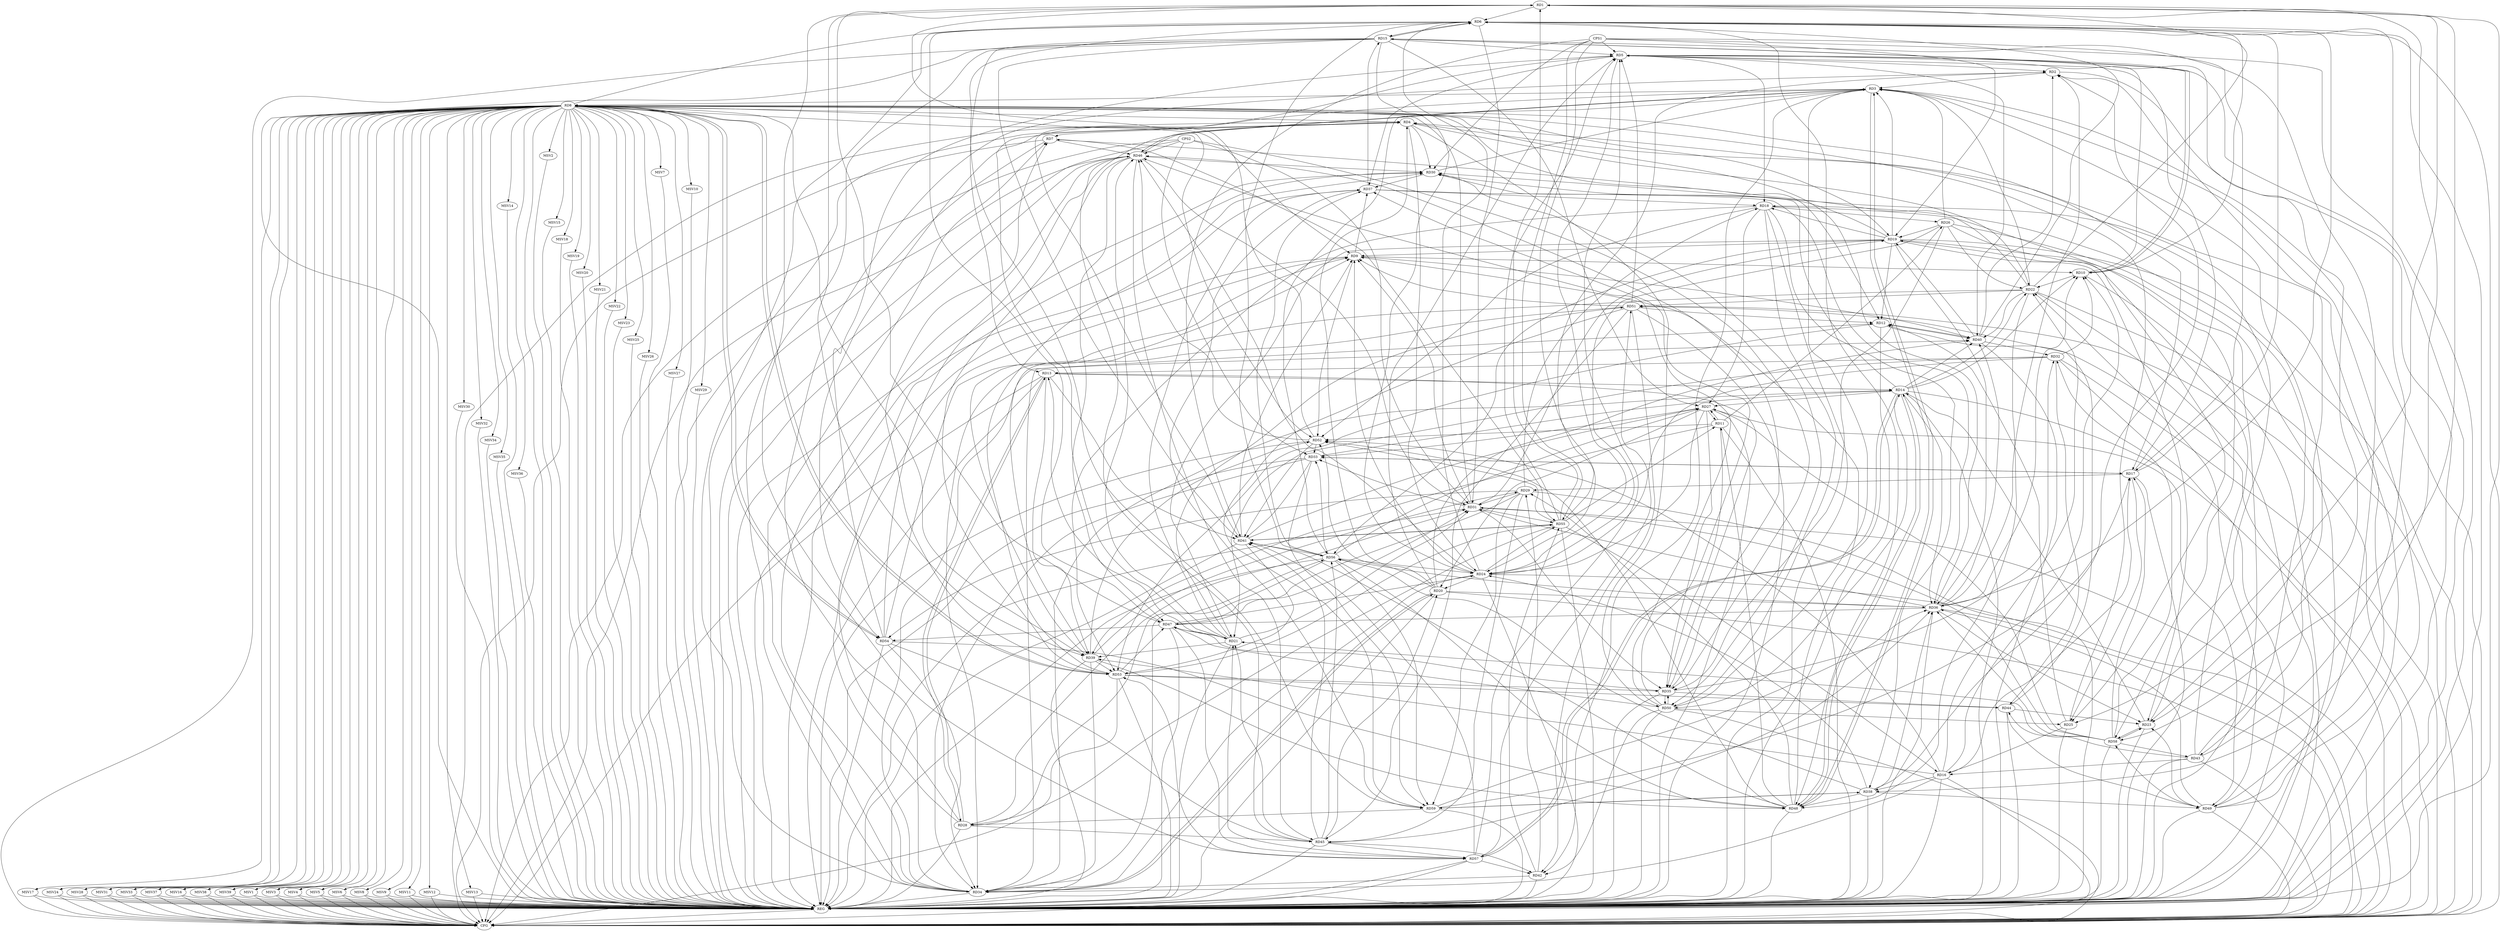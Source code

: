 strict digraph G {
  RD1 [ label="RD1" ];
  RD2 [ label="RD2" ];
  RD3 [ label="RD3" ];
  RD4 [ label="RD4" ];
  RD5 [ label="RD5" ];
  RD6 [ label="RD6" ];
  RD7 [ label="RD7" ];
  RD8 [ label="RD8" ];
  RD9 [ label="RD9" ];
  RD10 [ label="RD10" ];
  RD11 [ label="RD11" ];
  RD12 [ label="RD12" ];
  RD13 [ label="RD13" ];
  RD14 [ label="RD14" ];
  RD15 [ label="RD15" ];
  RD16 [ label="RD16" ];
  RD17 [ label="RD17" ];
  RD18 [ label="RD18" ];
  RD19 [ label="RD19" ];
  RD20 [ label="RD20" ];
  RD21 [ label="RD21" ];
  RD22 [ label="RD22" ];
  RD23 [ label="RD23" ];
  RD24 [ label="RD24" ];
  RD25 [ label="RD25" ];
  RD26 [ label="RD26" ];
  RD27 [ label="RD27" ];
  RD28 [ label="RD28" ];
  RD29 [ label="RD29" ];
  RD30 [ label="RD30" ];
  RD31 [ label="RD31" ];
  RD32 [ label="RD32" ];
  RD33 [ label="RD33" ];
  RD34 [ label="RD34" ];
  RD35 [ label="RD35" ];
  RD36 [ label="RD36" ];
  RD37 [ label="RD37" ];
  RD38 [ label="RD38" ];
  RD39 [ label="RD39" ];
  RD40 [ label="RD40" ];
  RD41 [ label="RD41" ];
  RD42 [ label="RD42" ];
  RD43 [ label="RD43" ];
  RD44 [ label="RD44" ];
  RD45 [ label="RD45" ];
  RD46 [ label="RD46" ];
  RD47 [ label="RD47" ];
  RD48 [ label="RD48" ];
  RD49 [ label="RD49" ];
  RD50 [ label="RD50" ];
  RD51 [ label="RD51" ];
  RD52 [ label="RD52" ];
  RD53 [ label="RD53" ];
  RD54 [ label="RD54" ];
  RD55 [ label="RD55" ];
  RD56 [ label="RD56" ];
  RD57 [ label="RD57" ];
  RD58 [ label="RD58" ];
  RD59 [ label="RD59" ];
  CPS1 [ label="CPS1" ];
  CPS2 [ label="CPS2" ];
  REG [ label="REG" ];
  CFG [ label="CFG" ];
  MSV1 [ label="MSV1" ];
  MSV2 [ label="MSV2" ];
  MSV3 [ label="MSV3" ];
  MSV4 [ label="MSV4" ];
  MSV5 [ label="MSV5" ];
  MSV6 [ label="MSV6" ];
  MSV7 [ label="MSV7" ];
  MSV8 [ label="MSV8" ];
  MSV9 [ label="MSV9" ];
  MSV10 [ label="MSV10" ];
  MSV11 [ label="MSV11" ];
  MSV12 [ label="MSV12" ];
  MSV13 [ label="MSV13" ];
  MSV14 [ label="MSV14" ];
  MSV15 [ label="MSV15" ];
  MSV16 [ label="MSV16" ];
  MSV17 [ label="MSV17" ];
  MSV18 [ label="MSV18" ];
  MSV19 [ label="MSV19" ];
  MSV20 [ label="MSV20" ];
  MSV21 [ label="MSV21" ];
  MSV22 [ label="MSV22" ];
  MSV23 [ label="MSV23" ];
  MSV24 [ label="MSV24" ];
  MSV25 [ label="MSV25" ];
  MSV26 [ label="MSV26" ];
  MSV27 [ label="MSV27" ];
  MSV28 [ label="MSV28" ];
  MSV29 [ label="MSV29" ];
  MSV30 [ label="MSV30" ];
  MSV31 [ label="MSV31" ];
  MSV32 [ label="MSV32" ];
  MSV33 [ label="MSV33" ];
  MSV34 [ label="MSV34" ];
  MSV35 [ label="MSV35" ];
  MSV36 [ label="MSV36" ];
  MSV37 [ label="MSV37" ];
  MSV38 [ label="MSV38" ];
  MSV39 [ label="MSV39" ];
  RD1 -> RD6;
  RD22 -> RD1;
  RD1 -> RD25;
  RD1 -> RD38;
  RD1 -> RD39;
  RD1 -> RD47;
  RD52 -> RD1;
  RD55 -> RD1;
  RD1 -> RD57;
  RD1 -> RD58;
  RD2 -> RD3;
  RD5 -> RD2;
  RD2 -> RD23;
  RD34 -> RD2;
  RD36 -> RD2;
  RD38 -> RD2;
  RD40 -> RD2;
  RD55 -> RD2;
  RD3 -> RD8;
  RD19 -> RD3;
  RD21 -> RD3;
  RD22 -> RD3;
  RD26 -> RD3;
  RD30 -> RD3;
  RD3 -> RD42;
  RD3 -> RD43;
  RD3 -> RD46;
  RD46 -> RD3;
  RD3 -> RD48;
  RD48 -> RD3;
  RD50 -> RD3;
  RD3 -> RD56;
  RD4 -> RD7;
  RD8 -> RD4;
  RD20 -> RD4;
  RD4 -> RD22;
  RD23 -> RD4;
  RD4 -> RD24;
  RD4 -> RD30;
  RD45 -> RD4;
  RD49 -> RD4;
  RD4 -> RD50;
  RD4 -> RD54;
  RD10 -> RD5;
  RD15 -> RD5;
  RD17 -> RD5;
  RD5 -> RD18;
  RD20 -> RD5;
  RD5 -> RD23;
  RD5 -> RD24;
  RD5 -> RD37;
  RD5 -> RD40;
  RD41 -> RD5;
  RD51 -> RD5;
  RD54 -> RD5;
  RD55 -> RD5;
  RD57 -> RD5;
  RD8 -> RD6;
  RD10 -> RD6;
  RD6 -> RD15;
  RD15 -> RD6;
  RD17 -> RD6;
  RD24 -> RD6;
  RD6 -> RD31;
  RD34 -> RD6;
  RD6 -> RD36;
  RD40 -> RD6;
  RD43 -> RD6;
  RD47 -> RD6;
  RD6 -> RD48;
  RD56 -> RD6;
  RD59 -> RD6;
  RD22 -> RD7;
  RD34 -> RD7;
  RD7 -> RD46;
  RD53 -> RD7;
  RD7 -> RD55;
  RD8 -> RD9;
  RD8 -> RD12;
  RD8 -> RD17;
  RD8 -> RD19;
  RD25 -> RD8;
  RD31 -> RD8;
  RD36 -> RD8;
  RD8 -> RD39;
  RD8 -> RD52;
  RD8 -> RD53;
  RD53 -> RD8;
  RD8 -> RD54;
  RD54 -> RD8;
  RD9 -> RD10;
  RD19 -> RD9;
  RD24 -> RD9;
  RD28 -> RD9;
  RD31 -> RD9;
  RD9 -> RD37;
  RD39 -> RD9;
  RD9 -> RD40;
  RD41 -> RD9;
  RD48 -> RD9;
  RD51 -> RD9;
  RD9 -> RD52;
  RD54 -> RD9;
  RD14 -> RD10;
  RD10 -> RD15;
  RD15 -> RD10;
  RD16 -> RD10;
  RD10 -> RD22;
  RD32 -> RD10;
  RD36 -> RD10;
  RD11 -> RD26;
  RD11 -> RD27;
  RD27 -> RD11;
  RD11 -> RD35;
  RD11 -> RD39;
  RD48 -> RD11;
  RD11 -> RD52;
  RD55 -> RD11;
  RD19 -> RD12;
  RD25 -> RD12;
  RD34 -> RD12;
  RD12 -> RD40;
  RD40 -> RD12;
  RD51 -> RD12;
  RD12 -> RD53;
  RD13 -> RD14;
  RD15 -> RD13;
  RD21 -> RD13;
  RD13 -> RD28;
  RD28 -> RD13;
  RD32 -> RD13;
  RD13 -> RD35;
  RD13 -> RD39;
  RD13 -> RD41;
  RD14 -> RD22;
  RD23 -> RD14;
  RD14 -> RD27;
  RD14 -> RD30;
  RD33 -> RD14;
  RD34 -> RD14;
  RD14 -> RD36;
  RD14 -> RD40;
  RD14 -> RD48;
  RD48 -> RD14;
  RD14 -> RD50;
  RD14 -> RD57;
  RD57 -> RD14;
  RD15 -> RD24;
  RD15 -> RD27;
  RD15 -> RD34;
  RD37 -> RD15;
  RD15 -> RD41;
  RD15 -> RD49;
  RD16 -> RD17;
  RD16 -> RD22;
  RD25 -> RD16;
  RD16 -> RD34;
  RD16 -> RD38;
  RD16 -> RD39;
  RD43 -> RD16;
  RD16 -> RD52;
  RD55 -> RD16;
  RD17 -> RD25;
  RD17 -> RD29;
  RD17 -> RD33;
  RD33 -> RD17;
  RD58 -> RD17;
  RD59 -> RD17;
  RD19 -> RD18;
  RD18 -> RD26;
  RD18 -> RD27;
  RD29 -> RD18;
  RD37 -> RD18;
  RD18 -> RD38;
  RD43 -> RD18;
  RD18 -> RD50;
  RD18 -> RD52;
  RD18 -> RD53;
  RD18 -> RD58;
  RD19 -> RD21;
  RD19 -> RD23;
  RD26 -> RD19;
  RD19 -> RD30;
  RD31 -> RD19;
  RD19 -> RD36;
  RD40 -> RD19;
  RD43 -> RD19;
  RD19 -> RD56;
  RD24 -> RD20;
  RD27 -> RD20;
  RD20 -> RD34;
  RD34 -> RD20;
  RD20 -> RD36;
  RD20 -> RD40;
  RD45 -> RD20;
  RD20 -> RD52;
  RD21 -> RD31;
  RD32 -> RD21;
  RD21 -> RD37;
  RD21 -> RD39;
  RD45 -> RD21;
  RD21 -> RD46;
  RD47 -> RD21;
  RD21 -> RD51;
  RD57 -> RD21;
  RD58 -> RD21;
  RD26 -> RD22;
  RD22 -> RD34;
  RD22 -> RD40;
  RD22 -> RD48;
  RD49 -> RD22;
  RD22 -> RD51;
  RD36 -> RD23;
  RD44 -> RD23;
  RD49 -> RD23;
  RD23 -> RD58;
  RD58 -> RD23;
  RD26 -> RD24;
  RD27 -> RD24;
  RD32 -> RD24;
  RD24 -> RD34;
  RD38 -> RD24;
  RD24 -> RD46;
  RD47 -> RD24;
  RD24 -> RD55;
  RD56 -> RD24;
  RD26 -> RD25;
  RD50 -> RD25;
  RD26 -> RD35;
  RD27 -> RD33;
  RD27 -> RD35;
  RD41 -> RD27;
  RD27 -> RD49;
  RD56 -> RD27;
  RD58 -> RD27;
  RD28 -> RD30;
  RD28 -> RD31;
  RD28 -> RD45;
  RD55 -> RD28;
  RD28 -> RD56;
  RD59 -> RD28;
  RD29 -> RD31;
  RD39 -> RD29;
  RD42 -> RD29;
  RD29 -> RD45;
  RD29 -> RD47;
  RD48 -> RD29;
  RD29 -> RD54;
  RD29 -> RD59;
  RD30 -> RD37;
  RD46 -> RD30;
  RD49 -> RD30;
  RD30 -> RD50;
  RD53 -> RD30;
  RD31 -> RD33;
  RD31 -> RD35;
  RD36 -> RD31;
  RD46 -> RD31;
  RD47 -> RD31;
  RD31 -> RD55;
  RD58 -> RD31;
  RD35 -> RD32;
  RD40 -> RD32;
  RD32 -> RD44;
  RD58 -> RD32;
  RD33 -> RD34;
  RD33 -> RD41;
  RD52 -> RD33;
  RD56 -> RD33;
  RD33 -> RD59;
  RD39 -> RD34;
  RD34 -> RD40;
  RD42 -> RD34;
  RD46 -> RD34;
  RD54 -> RD34;
  RD56 -> RD34;
  RD35 -> RD44;
  RD35 -> RD46;
  RD35 -> RD47;
  RD35 -> RD50;
  RD50 -> RD35;
  RD53 -> RD35;
  RD37 -> RD36;
  RD38 -> RD36;
  RD36 -> RD40;
  RD45 -> RD36;
  RD36 -> RD47;
  RD49 -> RD36;
  RD36 -> RD56;
  RD58 -> RD36;
  RD59 -> RD36;
  RD50 -> RD37;
  RD56 -> RD37;
  RD37 -> RD59;
  RD38 -> RD48;
  RD38 -> RD49;
  RD38 -> RD56;
  RD38 -> RD59;
  RD59 -> RD38;
  RD39 -> RD48;
  RD51 -> RD39;
  RD39 -> RD52;
  RD39 -> RD53;
  RD45 -> RD41;
  RD48 -> RD41;
  RD52 -> RD41;
  RD41 -> RD53;
  RD41 -> RD55;
  RD55 -> RD41;
  RD41 -> RD56;
  RD57 -> RD41;
  RD45 -> RD42;
  RD50 -> RD42;
  RD51 -> RD42;
  RD42 -> RD55;
  RD57 -> RD42;
  RD43 -> RD44;
  RD58 -> RD43;
  RD44 -> RD49;
  RD44 -> RD51;
  RD53 -> RD44;
  RD46 -> RD45;
  RD51 -> RD45;
  RD54 -> RD45;
  RD45 -> RD56;
  RD45 -> RD57;
  RD46 -> RD47;
  RD50 -> RD46;
  RD52 -> RD46;
  RD46 -> RD53;
  RD54 -> RD46;
  RD50 -> RD47;
  RD53 -> RD47;
  RD47 -> RD54;
  RD47 -> RD57;
  RD48 -> RD52;
  RD54 -> RD48;
  RD56 -> RD48;
  RD49 -> RD58;
  RD57 -> RD51;
  RD51 -> RD59;
  RD55 -> RD52;
  RD53 -> RD55;
  RD57 -> RD53;
  RD56 -> RD59;
  CPS1 -> RD19;
  CPS1 -> RD30;
  CPS1 -> RD17;
  CPS1 -> RD24;
  CPS1 -> RD41;
  CPS1 -> RD55;
  CPS1 -> RD5;
  CPS2 -> RD35;
  CPS2 -> RD33;
  CPS2 -> RD31;
  CPS2 -> RD46;
  RD1 -> REG;
  RD2 -> REG;
  RD3 -> REG;
  RD4 -> REG;
  RD5 -> REG;
  RD6 -> REG;
  RD7 -> REG;
  RD8 -> REG;
  RD9 -> REG;
  RD10 -> REG;
  RD11 -> REG;
  RD12 -> REG;
  RD13 -> REG;
  RD14 -> REG;
  RD15 -> REG;
  RD16 -> REG;
  RD17 -> REG;
  RD18 -> REG;
  RD19 -> REG;
  RD20 -> REG;
  RD21 -> REG;
  RD22 -> REG;
  RD23 -> REG;
  RD24 -> REG;
  RD25 -> REG;
  RD26 -> REG;
  RD27 -> REG;
  RD28 -> REG;
  RD29 -> REG;
  RD30 -> REG;
  RD31 -> REG;
  RD32 -> REG;
  RD33 -> REG;
  RD34 -> REG;
  RD35 -> REG;
  RD36 -> REG;
  RD37 -> REG;
  RD38 -> REG;
  RD39 -> REG;
  RD40 -> REG;
  RD41 -> REG;
  RD42 -> REG;
  RD43 -> REG;
  RD44 -> REG;
  RD45 -> REG;
  RD46 -> REG;
  RD47 -> REG;
  RD48 -> REG;
  RD49 -> REG;
  RD50 -> REG;
  RD51 -> REG;
  RD52 -> REG;
  RD53 -> REG;
  RD54 -> REG;
  RD55 -> REG;
  RD56 -> REG;
  RD57 -> REG;
  RD58 -> REG;
  RD59 -> REG;
  CPS1 -> REG;
  CPS2 -> REG;
  RD36 -> CFG;
  RD24 -> CFG;
  RD31 -> CFG;
  RD22 -> CFG;
  RD51 -> CFG;
  RD46 -> CFG;
  RD13 -> CFG;
  RD16 -> CFG;
  RD15 -> CFG;
  RD7 -> CFG;
  RD50 -> CFG;
  RD32 -> CFG;
  RD4 -> CFG;
  CPS2 -> CFG;
  RD43 -> CFG;
  RD57 -> CFG;
  RD20 -> CFG;
  RD19 -> CFG;
  RD14 -> CFG;
  RD49 -> CFG;
  RD6 -> CFG;
  RD3 -> CFG;
  RD12 -> CFG;
  RD53 -> CFG;
  REG -> CFG;
  RD8 -> MSV1;
  RD8 -> MSV2;
  RD8 -> MSV3;
  RD8 -> MSV4;
  RD8 -> MSV5;
  MSV1 -> REG;
  MSV1 -> CFG;
  MSV2 -> REG;
  MSV3 -> REG;
  MSV3 -> CFG;
  MSV4 -> REG;
  MSV4 -> CFG;
  MSV5 -> REG;
  MSV5 -> CFG;
  RD8 -> MSV6;
  MSV6 -> REG;
  MSV6 -> CFG;
  RD8 -> MSV7;
  MSV7 -> REG;
  RD8 -> MSV8;
  MSV8 -> REG;
  MSV8 -> CFG;
  RD8 -> MSV9;
  RD8 -> MSV10;
  MSV9 -> REG;
  MSV9 -> CFG;
  MSV10 -> REG;
  RD8 -> MSV11;
  RD8 -> MSV12;
  RD8 -> MSV13;
  RD8 -> MSV14;
  MSV11 -> REG;
  MSV11 -> CFG;
  MSV12 -> REG;
  MSV12 -> CFG;
  MSV13 -> REG;
  MSV13 -> CFG;
  MSV14 -> REG;
  RD8 -> MSV15;
  RD8 -> MSV16;
  MSV15 -> REG;
  MSV16 -> REG;
  MSV16 -> CFG;
  RD8 -> MSV17;
  MSV17 -> REG;
  MSV17 -> CFG;
  RD8 -> MSV18;
  RD8 -> MSV19;
  RD8 -> MSV20;
  MSV18 -> REG;
  MSV19 -> REG;
  MSV20 -> REG;
  RD8 -> MSV21;
  MSV21 -> REG;
  RD8 -> MSV22;
  MSV22 -> REG;
  RD8 -> MSV23;
  MSV23 -> REG;
  RD8 -> MSV24;
  RD8 -> MSV25;
  RD8 -> MSV26;
  RD8 -> MSV27;
  MSV24 -> REG;
  MSV24 -> CFG;
  MSV25 -> REG;
  MSV26 -> REG;
  MSV27 -> REG;
  RD8 -> MSV28;
  MSV28 -> REG;
  MSV28 -> CFG;
  RD8 -> MSV29;
  MSV29 -> REG;
  RD8 -> MSV30;
  RD8 -> MSV31;
  MSV30 -> REG;
  MSV31 -> REG;
  MSV31 -> CFG;
  RD8 -> MSV32;
  RD8 -> MSV33;
  MSV32 -> REG;
  MSV33 -> REG;
  MSV33 -> CFG;
  RD8 -> MSV34;
  MSV34 -> REG;
  RD8 -> MSV35;
  RD8 -> MSV36;
  RD8 -> MSV37;
  RD8 -> MSV38;
  RD8 -> MSV39;
  MSV35 -> REG;
  MSV36 -> REG;
  MSV37 -> REG;
  MSV37 -> CFG;
  MSV38 -> REG;
  MSV38 -> CFG;
  MSV39 -> REG;
  MSV39 -> CFG;
}
